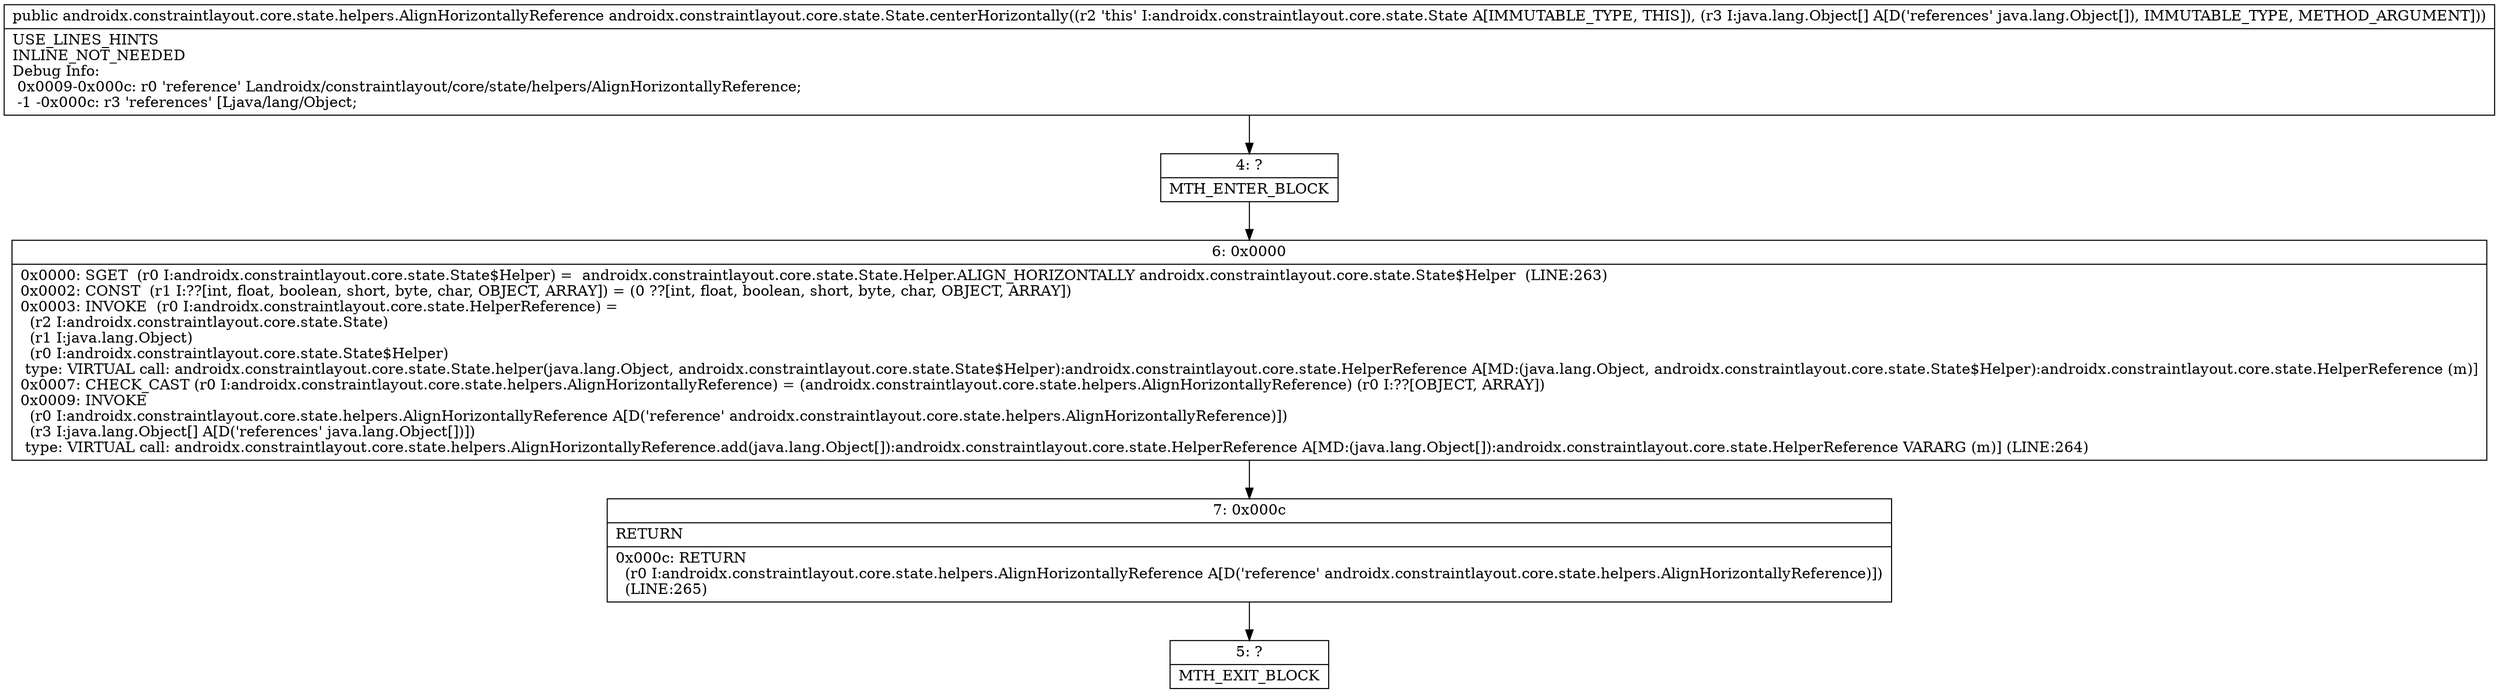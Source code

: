 digraph "CFG forandroidx.constraintlayout.core.state.State.centerHorizontally([Ljava\/lang\/Object;)Landroidx\/constraintlayout\/core\/state\/helpers\/AlignHorizontallyReference;" {
Node_4 [shape=record,label="{4\:\ ?|MTH_ENTER_BLOCK\l}"];
Node_6 [shape=record,label="{6\:\ 0x0000|0x0000: SGET  (r0 I:androidx.constraintlayout.core.state.State$Helper) =  androidx.constraintlayout.core.state.State.Helper.ALIGN_HORIZONTALLY androidx.constraintlayout.core.state.State$Helper  (LINE:263)\l0x0002: CONST  (r1 I:??[int, float, boolean, short, byte, char, OBJECT, ARRAY]) = (0 ??[int, float, boolean, short, byte, char, OBJECT, ARRAY]) \l0x0003: INVOKE  (r0 I:androidx.constraintlayout.core.state.HelperReference) = \l  (r2 I:androidx.constraintlayout.core.state.State)\l  (r1 I:java.lang.Object)\l  (r0 I:androidx.constraintlayout.core.state.State$Helper)\l type: VIRTUAL call: androidx.constraintlayout.core.state.State.helper(java.lang.Object, androidx.constraintlayout.core.state.State$Helper):androidx.constraintlayout.core.state.HelperReference A[MD:(java.lang.Object, androidx.constraintlayout.core.state.State$Helper):androidx.constraintlayout.core.state.HelperReference (m)]\l0x0007: CHECK_CAST (r0 I:androidx.constraintlayout.core.state.helpers.AlignHorizontallyReference) = (androidx.constraintlayout.core.state.helpers.AlignHorizontallyReference) (r0 I:??[OBJECT, ARRAY]) \l0x0009: INVOKE  \l  (r0 I:androidx.constraintlayout.core.state.helpers.AlignHorizontallyReference A[D('reference' androidx.constraintlayout.core.state.helpers.AlignHorizontallyReference)])\l  (r3 I:java.lang.Object[] A[D('references' java.lang.Object[])])\l type: VIRTUAL call: androidx.constraintlayout.core.state.helpers.AlignHorizontallyReference.add(java.lang.Object[]):androidx.constraintlayout.core.state.HelperReference A[MD:(java.lang.Object[]):androidx.constraintlayout.core.state.HelperReference VARARG (m)] (LINE:264)\l}"];
Node_7 [shape=record,label="{7\:\ 0x000c|RETURN\l|0x000c: RETURN  \l  (r0 I:androidx.constraintlayout.core.state.helpers.AlignHorizontallyReference A[D('reference' androidx.constraintlayout.core.state.helpers.AlignHorizontallyReference)])\l  (LINE:265)\l}"];
Node_5 [shape=record,label="{5\:\ ?|MTH_EXIT_BLOCK\l}"];
MethodNode[shape=record,label="{public androidx.constraintlayout.core.state.helpers.AlignHorizontallyReference androidx.constraintlayout.core.state.State.centerHorizontally((r2 'this' I:androidx.constraintlayout.core.state.State A[IMMUTABLE_TYPE, THIS]), (r3 I:java.lang.Object[] A[D('references' java.lang.Object[]), IMMUTABLE_TYPE, METHOD_ARGUMENT]))  | USE_LINES_HINTS\lINLINE_NOT_NEEDED\lDebug Info:\l  0x0009\-0x000c: r0 'reference' Landroidx\/constraintlayout\/core\/state\/helpers\/AlignHorizontallyReference;\l  \-1 \-0x000c: r3 'references' [Ljava\/lang\/Object;\l}"];
MethodNode -> Node_4;Node_4 -> Node_6;
Node_6 -> Node_7;
Node_7 -> Node_5;
}

